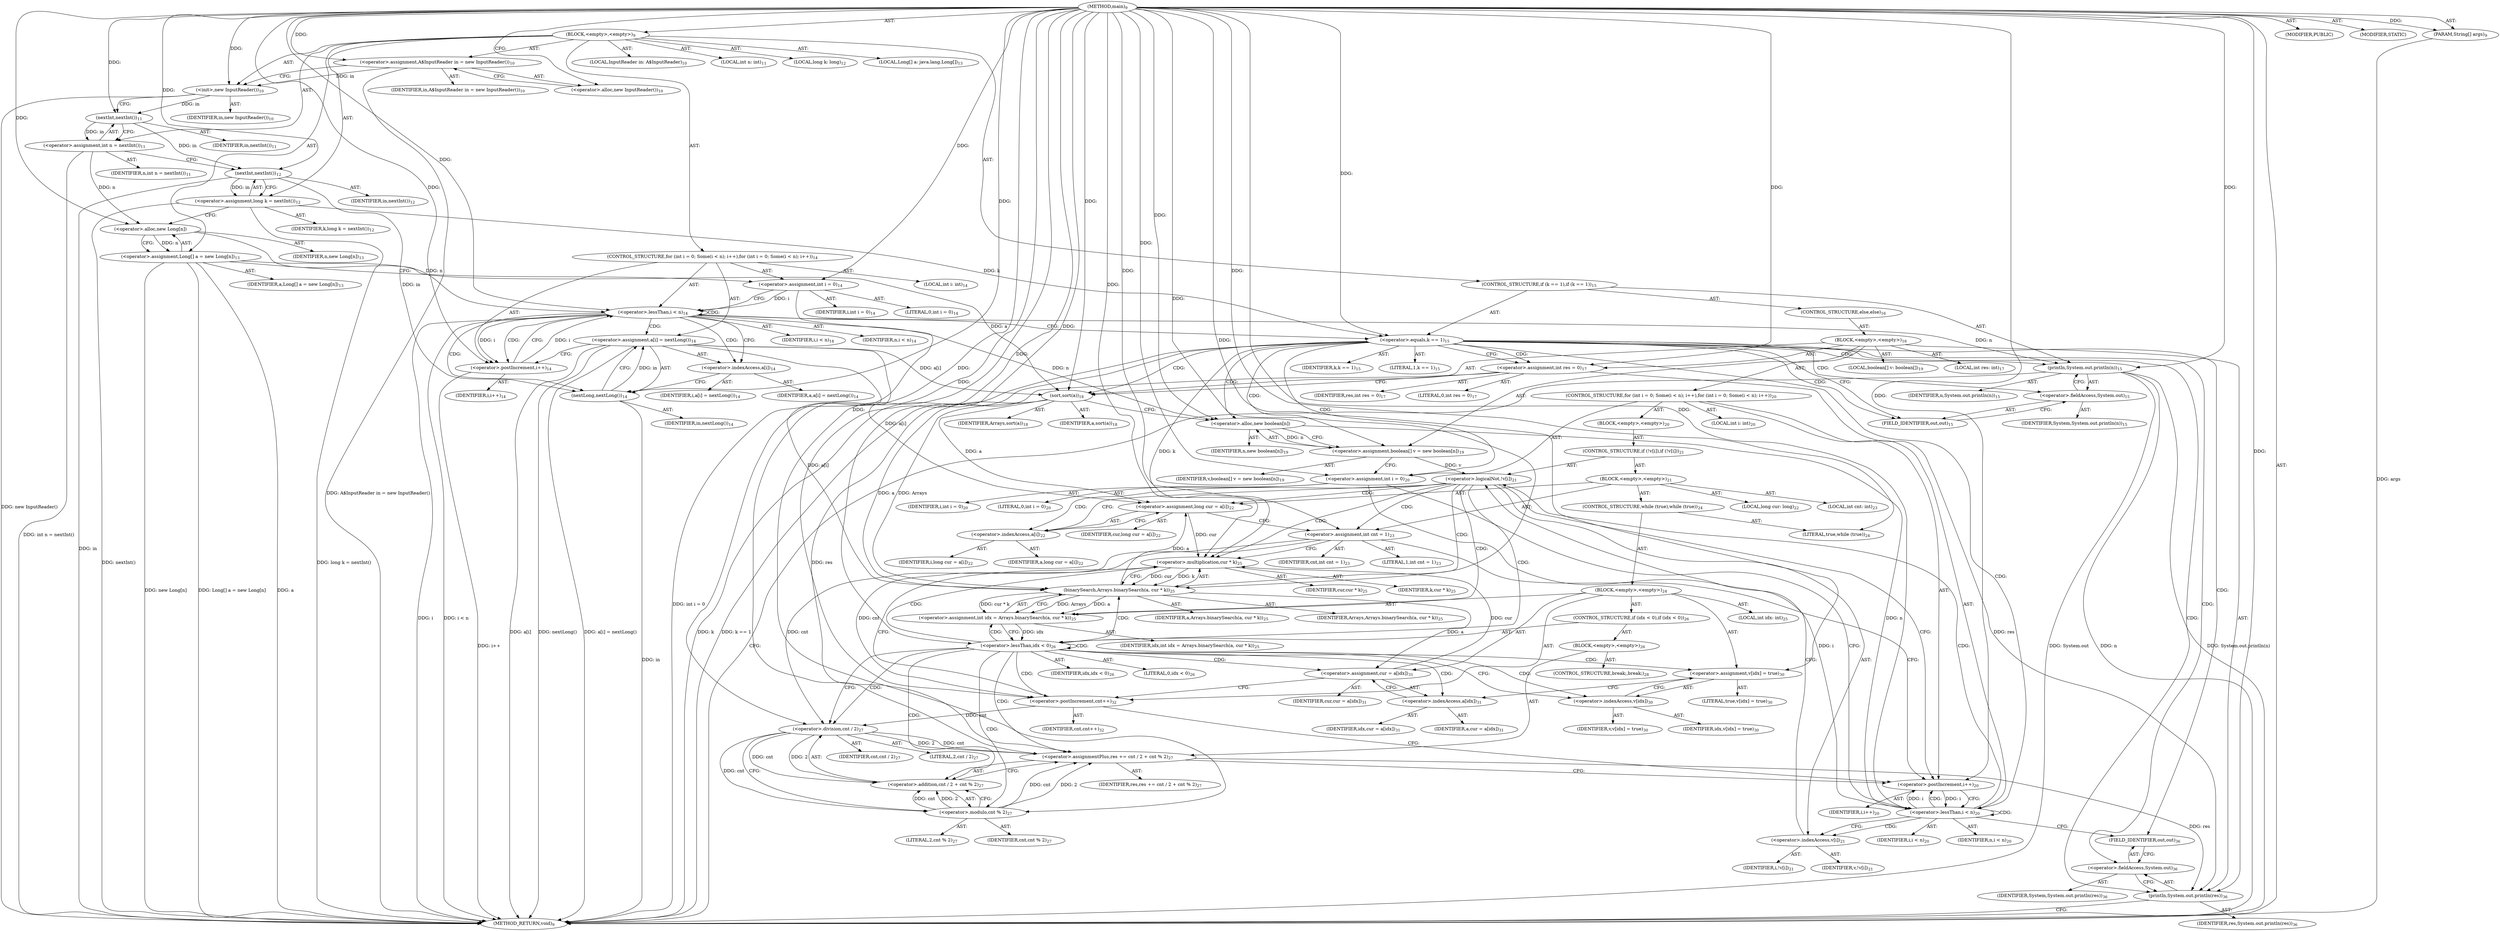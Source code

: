 digraph "main" {  
"31" [label = <(METHOD,main)<SUB>9</SUB>> ]
"32" [label = <(PARAM,String[] args)<SUB>9</SUB>> ]
"33" [label = <(BLOCK,&lt;empty&gt;,&lt;empty&gt;)<SUB>9</SUB>> ]
"4" [label = <(LOCAL,InputReader in: A$InputReader)<SUB>10</SUB>> ]
"34" [label = <(&lt;operator&gt;.assignment,A$InputReader in = new InputReader())<SUB>10</SUB>> ]
"35" [label = <(IDENTIFIER,in,A$InputReader in = new InputReader())<SUB>10</SUB>> ]
"36" [label = <(&lt;operator&gt;.alloc,new InputReader())<SUB>10</SUB>> ]
"37" [label = <(&lt;init&gt;,new InputReader())<SUB>10</SUB>> ]
"3" [label = <(IDENTIFIER,in,new InputReader())<SUB>10</SUB>> ]
"38" [label = <(LOCAL,int n: int)<SUB>11</SUB>> ]
"39" [label = <(&lt;operator&gt;.assignment,int n = nextInt())<SUB>11</SUB>> ]
"40" [label = <(IDENTIFIER,n,int n = nextInt())<SUB>11</SUB>> ]
"41" [label = <(nextInt,nextInt())<SUB>11</SUB>> ]
"42" [label = <(IDENTIFIER,in,nextInt())<SUB>11</SUB>> ]
"43" [label = <(LOCAL,long k: long)<SUB>12</SUB>> ]
"44" [label = <(&lt;operator&gt;.assignment,long k = nextInt())<SUB>12</SUB>> ]
"45" [label = <(IDENTIFIER,k,long k = nextInt())<SUB>12</SUB>> ]
"46" [label = <(nextInt,nextInt())<SUB>12</SUB>> ]
"47" [label = <(IDENTIFIER,in,nextInt())<SUB>12</SUB>> ]
"48" [label = <(LOCAL,Long[] a: java.lang.Long[])<SUB>13</SUB>> ]
"49" [label = <(&lt;operator&gt;.assignment,Long[] a = new Long[n])<SUB>13</SUB>> ]
"50" [label = <(IDENTIFIER,a,Long[] a = new Long[n])<SUB>13</SUB>> ]
"51" [label = <(&lt;operator&gt;.alloc,new Long[n])> ]
"52" [label = <(IDENTIFIER,n,new Long[n])<SUB>13</SUB>> ]
"53" [label = <(CONTROL_STRUCTURE,for (int i = 0; Some(i &lt; n); i++),for (int i = 0; Some(i &lt; n); i++))<SUB>14</SUB>> ]
"54" [label = <(LOCAL,int i: int)<SUB>14</SUB>> ]
"55" [label = <(&lt;operator&gt;.assignment,int i = 0)<SUB>14</SUB>> ]
"56" [label = <(IDENTIFIER,i,int i = 0)<SUB>14</SUB>> ]
"57" [label = <(LITERAL,0,int i = 0)<SUB>14</SUB>> ]
"58" [label = <(&lt;operator&gt;.lessThan,i &lt; n)<SUB>14</SUB>> ]
"59" [label = <(IDENTIFIER,i,i &lt; n)<SUB>14</SUB>> ]
"60" [label = <(IDENTIFIER,n,i &lt; n)<SUB>14</SUB>> ]
"61" [label = <(&lt;operator&gt;.postIncrement,i++)<SUB>14</SUB>> ]
"62" [label = <(IDENTIFIER,i,i++)<SUB>14</SUB>> ]
"63" [label = <(&lt;operator&gt;.assignment,a[i] = nextLong())<SUB>14</SUB>> ]
"64" [label = <(&lt;operator&gt;.indexAccess,a[i])<SUB>14</SUB>> ]
"65" [label = <(IDENTIFIER,a,a[i] = nextLong())<SUB>14</SUB>> ]
"66" [label = <(IDENTIFIER,i,a[i] = nextLong())<SUB>14</SUB>> ]
"67" [label = <(nextLong,nextLong())<SUB>14</SUB>> ]
"68" [label = <(IDENTIFIER,in,nextLong())<SUB>14</SUB>> ]
"69" [label = <(CONTROL_STRUCTURE,if (k == 1),if (k == 1))<SUB>15</SUB>> ]
"70" [label = <(&lt;operator&gt;.equals,k == 1)<SUB>15</SUB>> ]
"71" [label = <(IDENTIFIER,k,k == 1)<SUB>15</SUB>> ]
"72" [label = <(LITERAL,1,k == 1)<SUB>15</SUB>> ]
"73" [label = <(println,System.out.println(n))<SUB>15</SUB>> ]
"74" [label = <(&lt;operator&gt;.fieldAccess,System.out)<SUB>15</SUB>> ]
"75" [label = <(IDENTIFIER,System,System.out.println(n))<SUB>15</SUB>> ]
"76" [label = <(FIELD_IDENTIFIER,out,out)<SUB>15</SUB>> ]
"77" [label = <(IDENTIFIER,n,System.out.println(n))<SUB>15</SUB>> ]
"78" [label = <(CONTROL_STRUCTURE,else,else)<SUB>16</SUB>> ]
"79" [label = <(BLOCK,&lt;empty&gt;,&lt;empty&gt;)<SUB>16</SUB>> ]
"80" [label = <(LOCAL,int res: int)<SUB>17</SUB>> ]
"81" [label = <(&lt;operator&gt;.assignment,int res = 0)<SUB>17</SUB>> ]
"82" [label = <(IDENTIFIER,res,int res = 0)<SUB>17</SUB>> ]
"83" [label = <(LITERAL,0,int res = 0)<SUB>17</SUB>> ]
"84" [label = <(sort,sort(a))<SUB>18</SUB>> ]
"85" [label = <(IDENTIFIER,Arrays,sort(a))<SUB>18</SUB>> ]
"86" [label = <(IDENTIFIER,a,sort(a))<SUB>18</SUB>> ]
"87" [label = <(LOCAL,boolean[] v: boolean[])<SUB>19</SUB>> ]
"88" [label = <(&lt;operator&gt;.assignment,boolean[] v = new boolean[n])<SUB>19</SUB>> ]
"89" [label = <(IDENTIFIER,v,boolean[] v = new boolean[n])<SUB>19</SUB>> ]
"90" [label = <(&lt;operator&gt;.alloc,new boolean[n])> ]
"91" [label = <(IDENTIFIER,n,new boolean[n])<SUB>19</SUB>> ]
"92" [label = <(CONTROL_STRUCTURE,for (int i = 0; Some(i &lt; n); i++),for (int i = 0; Some(i &lt; n); i++))<SUB>20</SUB>> ]
"93" [label = <(LOCAL,int i: int)<SUB>20</SUB>> ]
"94" [label = <(&lt;operator&gt;.assignment,int i = 0)<SUB>20</SUB>> ]
"95" [label = <(IDENTIFIER,i,int i = 0)<SUB>20</SUB>> ]
"96" [label = <(LITERAL,0,int i = 0)<SUB>20</SUB>> ]
"97" [label = <(&lt;operator&gt;.lessThan,i &lt; n)<SUB>20</SUB>> ]
"98" [label = <(IDENTIFIER,i,i &lt; n)<SUB>20</SUB>> ]
"99" [label = <(IDENTIFIER,n,i &lt; n)<SUB>20</SUB>> ]
"100" [label = <(&lt;operator&gt;.postIncrement,i++)<SUB>20</SUB>> ]
"101" [label = <(IDENTIFIER,i,i++)<SUB>20</SUB>> ]
"102" [label = <(BLOCK,&lt;empty&gt;,&lt;empty&gt;)<SUB>20</SUB>> ]
"103" [label = <(CONTROL_STRUCTURE,if (!v[i]),if (!v[i]))<SUB>21</SUB>> ]
"104" [label = <(&lt;operator&gt;.logicalNot,!v[i])<SUB>21</SUB>> ]
"105" [label = <(&lt;operator&gt;.indexAccess,v[i])<SUB>21</SUB>> ]
"106" [label = <(IDENTIFIER,v,!v[i])<SUB>21</SUB>> ]
"107" [label = <(IDENTIFIER,i,!v[i])<SUB>21</SUB>> ]
"108" [label = <(BLOCK,&lt;empty&gt;,&lt;empty&gt;)<SUB>21</SUB>> ]
"109" [label = <(LOCAL,long cur: long)<SUB>22</SUB>> ]
"110" [label = <(&lt;operator&gt;.assignment,long cur = a[i])<SUB>22</SUB>> ]
"111" [label = <(IDENTIFIER,cur,long cur = a[i])<SUB>22</SUB>> ]
"112" [label = <(&lt;operator&gt;.indexAccess,a[i])<SUB>22</SUB>> ]
"113" [label = <(IDENTIFIER,a,long cur = a[i])<SUB>22</SUB>> ]
"114" [label = <(IDENTIFIER,i,long cur = a[i])<SUB>22</SUB>> ]
"115" [label = <(LOCAL,int cnt: int)<SUB>23</SUB>> ]
"116" [label = <(&lt;operator&gt;.assignment,int cnt = 1)<SUB>23</SUB>> ]
"117" [label = <(IDENTIFIER,cnt,int cnt = 1)<SUB>23</SUB>> ]
"118" [label = <(LITERAL,1,int cnt = 1)<SUB>23</SUB>> ]
"119" [label = <(CONTROL_STRUCTURE,while (true),while (true))<SUB>24</SUB>> ]
"120" [label = <(LITERAL,true,while (true))<SUB>24</SUB>> ]
"121" [label = <(BLOCK,&lt;empty&gt;,&lt;empty&gt;)<SUB>24</SUB>> ]
"122" [label = <(LOCAL,int idx: int)<SUB>25</SUB>> ]
"123" [label = <(&lt;operator&gt;.assignment,int idx = Arrays.binarySearch(a, cur * k))<SUB>25</SUB>> ]
"124" [label = <(IDENTIFIER,idx,int idx = Arrays.binarySearch(a, cur * k))<SUB>25</SUB>> ]
"125" [label = <(binarySearch,Arrays.binarySearch(a, cur * k))<SUB>25</SUB>> ]
"126" [label = <(IDENTIFIER,Arrays,Arrays.binarySearch(a, cur * k))<SUB>25</SUB>> ]
"127" [label = <(IDENTIFIER,a,Arrays.binarySearch(a, cur * k))<SUB>25</SUB>> ]
"128" [label = <(&lt;operator&gt;.multiplication,cur * k)<SUB>25</SUB>> ]
"129" [label = <(IDENTIFIER,cur,cur * k)<SUB>25</SUB>> ]
"130" [label = <(IDENTIFIER,k,cur * k)<SUB>25</SUB>> ]
"131" [label = <(CONTROL_STRUCTURE,if (idx &lt; 0),if (idx &lt; 0))<SUB>26</SUB>> ]
"132" [label = <(&lt;operator&gt;.lessThan,idx &lt; 0)<SUB>26</SUB>> ]
"133" [label = <(IDENTIFIER,idx,idx &lt; 0)<SUB>26</SUB>> ]
"134" [label = <(LITERAL,0,idx &lt; 0)<SUB>26</SUB>> ]
"135" [label = <(BLOCK,&lt;empty&gt;,&lt;empty&gt;)<SUB>26</SUB>> ]
"136" [label = <(&lt;operator&gt;.assignmentPlus,res += cnt / 2 + cnt % 2)<SUB>27</SUB>> ]
"137" [label = <(IDENTIFIER,res,res += cnt / 2 + cnt % 2)<SUB>27</SUB>> ]
"138" [label = <(&lt;operator&gt;.addition,cnt / 2 + cnt % 2)<SUB>27</SUB>> ]
"139" [label = <(&lt;operator&gt;.division,cnt / 2)<SUB>27</SUB>> ]
"140" [label = <(IDENTIFIER,cnt,cnt / 2)<SUB>27</SUB>> ]
"141" [label = <(LITERAL,2,cnt / 2)<SUB>27</SUB>> ]
"142" [label = <(&lt;operator&gt;.modulo,cnt % 2)<SUB>27</SUB>> ]
"143" [label = <(IDENTIFIER,cnt,cnt % 2)<SUB>27</SUB>> ]
"144" [label = <(LITERAL,2,cnt % 2)<SUB>27</SUB>> ]
"145" [label = <(CONTROL_STRUCTURE,break;,break;)<SUB>28</SUB>> ]
"146" [label = <(&lt;operator&gt;.assignment,v[idx] = true)<SUB>30</SUB>> ]
"147" [label = <(&lt;operator&gt;.indexAccess,v[idx])<SUB>30</SUB>> ]
"148" [label = <(IDENTIFIER,v,v[idx] = true)<SUB>30</SUB>> ]
"149" [label = <(IDENTIFIER,idx,v[idx] = true)<SUB>30</SUB>> ]
"150" [label = <(LITERAL,true,v[idx] = true)<SUB>30</SUB>> ]
"151" [label = <(&lt;operator&gt;.assignment,cur = a[idx])<SUB>31</SUB>> ]
"152" [label = <(IDENTIFIER,cur,cur = a[idx])<SUB>31</SUB>> ]
"153" [label = <(&lt;operator&gt;.indexAccess,a[idx])<SUB>31</SUB>> ]
"154" [label = <(IDENTIFIER,a,cur = a[idx])<SUB>31</SUB>> ]
"155" [label = <(IDENTIFIER,idx,cur = a[idx])<SUB>31</SUB>> ]
"156" [label = <(&lt;operator&gt;.postIncrement,cnt++)<SUB>32</SUB>> ]
"157" [label = <(IDENTIFIER,cnt,cnt++)<SUB>32</SUB>> ]
"158" [label = <(println,System.out.println(res))<SUB>36</SUB>> ]
"159" [label = <(&lt;operator&gt;.fieldAccess,System.out)<SUB>36</SUB>> ]
"160" [label = <(IDENTIFIER,System,System.out.println(res))<SUB>36</SUB>> ]
"161" [label = <(FIELD_IDENTIFIER,out,out)<SUB>36</SUB>> ]
"162" [label = <(IDENTIFIER,res,System.out.println(res))<SUB>36</SUB>> ]
"163" [label = <(MODIFIER,PUBLIC)> ]
"164" [label = <(MODIFIER,STATIC)> ]
"165" [label = <(METHOD_RETURN,void)<SUB>9</SUB>> ]
  "31" -> "32"  [ label = "AST: "] 
  "31" -> "33"  [ label = "AST: "] 
  "31" -> "163"  [ label = "AST: "] 
  "31" -> "164"  [ label = "AST: "] 
  "31" -> "165"  [ label = "AST: "] 
  "33" -> "4"  [ label = "AST: "] 
  "33" -> "34"  [ label = "AST: "] 
  "33" -> "37"  [ label = "AST: "] 
  "33" -> "38"  [ label = "AST: "] 
  "33" -> "39"  [ label = "AST: "] 
  "33" -> "43"  [ label = "AST: "] 
  "33" -> "44"  [ label = "AST: "] 
  "33" -> "48"  [ label = "AST: "] 
  "33" -> "49"  [ label = "AST: "] 
  "33" -> "53"  [ label = "AST: "] 
  "33" -> "69"  [ label = "AST: "] 
  "34" -> "35"  [ label = "AST: "] 
  "34" -> "36"  [ label = "AST: "] 
  "37" -> "3"  [ label = "AST: "] 
  "39" -> "40"  [ label = "AST: "] 
  "39" -> "41"  [ label = "AST: "] 
  "41" -> "42"  [ label = "AST: "] 
  "44" -> "45"  [ label = "AST: "] 
  "44" -> "46"  [ label = "AST: "] 
  "46" -> "47"  [ label = "AST: "] 
  "49" -> "50"  [ label = "AST: "] 
  "49" -> "51"  [ label = "AST: "] 
  "51" -> "52"  [ label = "AST: "] 
  "53" -> "54"  [ label = "AST: "] 
  "53" -> "55"  [ label = "AST: "] 
  "53" -> "58"  [ label = "AST: "] 
  "53" -> "61"  [ label = "AST: "] 
  "53" -> "63"  [ label = "AST: "] 
  "55" -> "56"  [ label = "AST: "] 
  "55" -> "57"  [ label = "AST: "] 
  "58" -> "59"  [ label = "AST: "] 
  "58" -> "60"  [ label = "AST: "] 
  "61" -> "62"  [ label = "AST: "] 
  "63" -> "64"  [ label = "AST: "] 
  "63" -> "67"  [ label = "AST: "] 
  "64" -> "65"  [ label = "AST: "] 
  "64" -> "66"  [ label = "AST: "] 
  "67" -> "68"  [ label = "AST: "] 
  "69" -> "70"  [ label = "AST: "] 
  "69" -> "73"  [ label = "AST: "] 
  "69" -> "78"  [ label = "AST: "] 
  "70" -> "71"  [ label = "AST: "] 
  "70" -> "72"  [ label = "AST: "] 
  "73" -> "74"  [ label = "AST: "] 
  "73" -> "77"  [ label = "AST: "] 
  "74" -> "75"  [ label = "AST: "] 
  "74" -> "76"  [ label = "AST: "] 
  "78" -> "79"  [ label = "AST: "] 
  "79" -> "80"  [ label = "AST: "] 
  "79" -> "81"  [ label = "AST: "] 
  "79" -> "84"  [ label = "AST: "] 
  "79" -> "87"  [ label = "AST: "] 
  "79" -> "88"  [ label = "AST: "] 
  "79" -> "92"  [ label = "AST: "] 
  "79" -> "158"  [ label = "AST: "] 
  "81" -> "82"  [ label = "AST: "] 
  "81" -> "83"  [ label = "AST: "] 
  "84" -> "85"  [ label = "AST: "] 
  "84" -> "86"  [ label = "AST: "] 
  "88" -> "89"  [ label = "AST: "] 
  "88" -> "90"  [ label = "AST: "] 
  "90" -> "91"  [ label = "AST: "] 
  "92" -> "93"  [ label = "AST: "] 
  "92" -> "94"  [ label = "AST: "] 
  "92" -> "97"  [ label = "AST: "] 
  "92" -> "100"  [ label = "AST: "] 
  "92" -> "102"  [ label = "AST: "] 
  "94" -> "95"  [ label = "AST: "] 
  "94" -> "96"  [ label = "AST: "] 
  "97" -> "98"  [ label = "AST: "] 
  "97" -> "99"  [ label = "AST: "] 
  "100" -> "101"  [ label = "AST: "] 
  "102" -> "103"  [ label = "AST: "] 
  "103" -> "104"  [ label = "AST: "] 
  "103" -> "108"  [ label = "AST: "] 
  "104" -> "105"  [ label = "AST: "] 
  "105" -> "106"  [ label = "AST: "] 
  "105" -> "107"  [ label = "AST: "] 
  "108" -> "109"  [ label = "AST: "] 
  "108" -> "110"  [ label = "AST: "] 
  "108" -> "115"  [ label = "AST: "] 
  "108" -> "116"  [ label = "AST: "] 
  "108" -> "119"  [ label = "AST: "] 
  "110" -> "111"  [ label = "AST: "] 
  "110" -> "112"  [ label = "AST: "] 
  "112" -> "113"  [ label = "AST: "] 
  "112" -> "114"  [ label = "AST: "] 
  "116" -> "117"  [ label = "AST: "] 
  "116" -> "118"  [ label = "AST: "] 
  "119" -> "120"  [ label = "AST: "] 
  "119" -> "121"  [ label = "AST: "] 
  "121" -> "122"  [ label = "AST: "] 
  "121" -> "123"  [ label = "AST: "] 
  "121" -> "131"  [ label = "AST: "] 
  "121" -> "146"  [ label = "AST: "] 
  "121" -> "151"  [ label = "AST: "] 
  "121" -> "156"  [ label = "AST: "] 
  "123" -> "124"  [ label = "AST: "] 
  "123" -> "125"  [ label = "AST: "] 
  "125" -> "126"  [ label = "AST: "] 
  "125" -> "127"  [ label = "AST: "] 
  "125" -> "128"  [ label = "AST: "] 
  "128" -> "129"  [ label = "AST: "] 
  "128" -> "130"  [ label = "AST: "] 
  "131" -> "132"  [ label = "AST: "] 
  "131" -> "135"  [ label = "AST: "] 
  "132" -> "133"  [ label = "AST: "] 
  "132" -> "134"  [ label = "AST: "] 
  "135" -> "136"  [ label = "AST: "] 
  "135" -> "145"  [ label = "AST: "] 
  "136" -> "137"  [ label = "AST: "] 
  "136" -> "138"  [ label = "AST: "] 
  "138" -> "139"  [ label = "AST: "] 
  "138" -> "142"  [ label = "AST: "] 
  "139" -> "140"  [ label = "AST: "] 
  "139" -> "141"  [ label = "AST: "] 
  "142" -> "143"  [ label = "AST: "] 
  "142" -> "144"  [ label = "AST: "] 
  "146" -> "147"  [ label = "AST: "] 
  "146" -> "150"  [ label = "AST: "] 
  "147" -> "148"  [ label = "AST: "] 
  "147" -> "149"  [ label = "AST: "] 
  "151" -> "152"  [ label = "AST: "] 
  "151" -> "153"  [ label = "AST: "] 
  "153" -> "154"  [ label = "AST: "] 
  "153" -> "155"  [ label = "AST: "] 
  "156" -> "157"  [ label = "AST: "] 
  "158" -> "159"  [ label = "AST: "] 
  "158" -> "162"  [ label = "AST: "] 
  "159" -> "160"  [ label = "AST: "] 
  "159" -> "161"  [ label = "AST: "] 
  "34" -> "37"  [ label = "CFG: "] 
  "37" -> "41"  [ label = "CFG: "] 
  "39" -> "46"  [ label = "CFG: "] 
  "44" -> "51"  [ label = "CFG: "] 
  "49" -> "55"  [ label = "CFG: "] 
  "36" -> "34"  [ label = "CFG: "] 
  "41" -> "39"  [ label = "CFG: "] 
  "46" -> "44"  [ label = "CFG: "] 
  "51" -> "49"  [ label = "CFG: "] 
  "55" -> "58"  [ label = "CFG: "] 
  "58" -> "64"  [ label = "CFG: "] 
  "58" -> "70"  [ label = "CFG: "] 
  "61" -> "58"  [ label = "CFG: "] 
  "63" -> "61"  [ label = "CFG: "] 
  "70" -> "76"  [ label = "CFG: "] 
  "70" -> "81"  [ label = "CFG: "] 
  "73" -> "165"  [ label = "CFG: "] 
  "64" -> "67"  [ label = "CFG: "] 
  "67" -> "63"  [ label = "CFG: "] 
  "74" -> "73"  [ label = "CFG: "] 
  "76" -> "74"  [ label = "CFG: "] 
  "81" -> "84"  [ label = "CFG: "] 
  "84" -> "90"  [ label = "CFG: "] 
  "88" -> "94"  [ label = "CFG: "] 
  "158" -> "165"  [ label = "CFG: "] 
  "90" -> "88"  [ label = "CFG: "] 
  "94" -> "97"  [ label = "CFG: "] 
  "97" -> "105"  [ label = "CFG: "] 
  "97" -> "161"  [ label = "CFG: "] 
  "100" -> "97"  [ label = "CFG: "] 
  "159" -> "158"  [ label = "CFG: "] 
  "161" -> "159"  [ label = "CFG: "] 
  "104" -> "112"  [ label = "CFG: "] 
  "104" -> "100"  [ label = "CFG: "] 
  "105" -> "104"  [ label = "CFG: "] 
  "110" -> "116"  [ label = "CFG: "] 
  "116" -> "128"  [ label = "CFG: "] 
  "116" -> "100"  [ label = "CFG: "] 
  "112" -> "110"  [ label = "CFG: "] 
  "123" -> "132"  [ label = "CFG: "] 
  "146" -> "153"  [ label = "CFG: "] 
  "151" -> "156"  [ label = "CFG: "] 
  "156" -> "128"  [ label = "CFG: "] 
  "156" -> "100"  [ label = "CFG: "] 
  "125" -> "123"  [ label = "CFG: "] 
  "132" -> "139"  [ label = "CFG: "] 
  "132" -> "147"  [ label = "CFG: "] 
  "147" -> "146"  [ label = "CFG: "] 
  "153" -> "151"  [ label = "CFG: "] 
  "128" -> "125"  [ label = "CFG: "] 
  "136" -> "100"  [ label = "CFG: "] 
  "138" -> "136"  [ label = "CFG: "] 
  "139" -> "142"  [ label = "CFG: "] 
  "142" -> "138"  [ label = "CFG: "] 
  "31" -> "36"  [ label = "CFG: "] 
  "32" -> "165"  [ label = "DDG: args"] 
  "34" -> "165"  [ label = "DDG: A$InputReader in = new InputReader()"] 
  "37" -> "165"  [ label = "DDG: new InputReader()"] 
  "39" -> "165"  [ label = "DDG: int n = nextInt()"] 
  "46" -> "165"  [ label = "DDG: in"] 
  "44" -> "165"  [ label = "DDG: nextInt()"] 
  "44" -> "165"  [ label = "DDG: long k = nextInt()"] 
  "49" -> "165"  [ label = "DDG: a"] 
  "49" -> "165"  [ label = "DDG: new Long[n]"] 
  "49" -> "165"  [ label = "DDG: Long[] a = new Long[n]"] 
  "55" -> "165"  [ label = "DDG: int i = 0"] 
  "58" -> "165"  [ label = "DDG: i"] 
  "58" -> "165"  [ label = "DDG: i &lt; n"] 
  "70" -> "165"  [ label = "DDG: k"] 
  "70" -> "165"  [ label = "DDG: k == 1"] 
  "73" -> "165"  [ label = "DDG: System.out"] 
  "73" -> "165"  [ label = "DDG: n"] 
  "73" -> "165"  [ label = "DDG: System.out.println(n)"] 
  "63" -> "165"  [ label = "DDG: a[i]"] 
  "67" -> "165"  [ label = "DDG: in"] 
  "63" -> "165"  [ label = "DDG: nextLong()"] 
  "63" -> "165"  [ label = "DDG: a[i] = nextLong()"] 
  "61" -> "165"  [ label = "DDG: i++"] 
  "31" -> "32"  [ label = "DDG: "] 
  "31" -> "34"  [ label = "DDG: "] 
  "41" -> "39"  [ label = "DDG: in"] 
  "46" -> "44"  [ label = "DDG: in"] 
  "51" -> "49"  [ label = "DDG: n"] 
  "34" -> "37"  [ label = "DDG: in"] 
  "31" -> "37"  [ label = "DDG: "] 
  "31" -> "55"  [ label = "DDG: "] 
  "67" -> "63"  [ label = "DDG: in"] 
  "37" -> "41"  [ label = "DDG: in"] 
  "31" -> "41"  [ label = "DDG: "] 
  "41" -> "46"  [ label = "DDG: in"] 
  "31" -> "46"  [ label = "DDG: "] 
  "39" -> "51"  [ label = "DDG: n"] 
  "31" -> "51"  [ label = "DDG: "] 
  "55" -> "58"  [ label = "DDG: i"] 
  "61" -> "58"  [ label = "DDG: i"] 
  "31" -> "58"  [ label = "DDG: "] 
  "51" -> "58"  [ label = "DDG: n"] 
  "58" -> "61"  [ label = "DDG: i"] 
  "31" -> "61"  [ label = "DDG: "] 
  "44" -> "70"  [ label = "DDG: k"] 
  "31" -> "70"  [ label = "DDG: "] 
  "58" -> "73"  [ label = "DDG: n"] 
  "31" -> "73"  [ label = "DDG: "] 
  "46" -> "67"  [ label = "DDG: in"] 
  "31" -> "67"  [ label = "DDG: "] 
  "31" -> "81"  [ label = "DDG: "] 
  "90" -> "88"  [ label = "DDG: n"] 
  "31" -> "84"  [ label = "DDG: "] 
  "49" -> "84"  [ label = "DDG: a"] 
  "63" -> "84"  [ label = "DDG: a[i]"] 
  "31" -> "94"  [ label = "DDG: "] 
  "81" -> "158"  [ label = "DDG: res"] 
  "136" -> "158"  [ label = "DDG: res"] 
  "31" -> "158"  [ label = "DDG: "] 
  "58" -> "90"  [ label = "DDG: n"] 
  "31" -> "90"  [ label = "DDG: "] 
  "94" -> "97"  [ label = "DDG: i"] 
  "100" -> "97"  [ label = "DDG: i"] 
  "31" -> "97"  [ label = "DDG: "] 
  "90" -> "97"  [ label = "DDG: n"] 
  "97" -> "100"  [ label = "DDG: i"] 
  "31" -> "100"  [ label = "DDG: "] 
  "88" -> "104"  [ label = "DDG: v"] 
  "84" -> "110"  [ label = "DDG: a"] 
  "125" -> "110"  [ label = "DDG: a"] 
  "63" -> "110"  [ label = "DDG: a[i]"] 
  "31" -> "116"  [ label = "DDG: "] 
  "31" -> "120"  [ label = "DDG: "] 
  "125" -> "123"  [ label = "DDG: Arrays"] 
  "125" -> "123"  [ label = "DDG: a"] 
  "125" -> "123"  [ label = "DDG: cur * k"] 
  "31" -> "146"  [ label = "DDG: "] 
  "125" -> "151"  [ label = "DDG: a"] 
  "116" -> "156"  [ label = "DDG: cnt"] 
  "31" -> "156"  [ label = "DDG: "] 
  "84" -> "125"  [ label = "DDG: Arrays"] 
  "31" -> "125"  [ label = "DDG: "] 
  "84" -> "125"  [ label = "DDG: a"] 
  "63" -> "125"  [ label = "DDG: a[i]"] 
  "128" -> "125"  [ label = "DDG: cur"] 
  "128" -> "125"  [ label = "DDG: k"] 
  "123" -> "132"  [ label = "DDG: idx"] 
  "31" -> "132"  [ label = "DDG: "] 
  "139" -> "136"  [ label = "DDG: cnt"] 
  "139" -> "136"  [ label = "DDG: 2"] 
  "142" -> "136"  [ label = "DDG: cnt"] 
  "142" -> "136"  [ label = "DDG: 2"] 
  "110" -> "128"  [ label = "DDG: cur"] 
  "151" -> "128"  [ label = "DDG: cur"] 
  "31" -> "128"  [ label = "DDG: "] 
  "70" -> "128"  [ label = "DDG: k"] 
  "81" -> "136"  [ label = "DDG: res"] 
  "31" -> "136"  [ label = "DDG: "] 
  "139" -> "138"  [ label = "DDG: cnt"] 
  "139" -> "138"  [ label = "DDG: 2"] 
  "142" -> "138"  [ label = "DDG: cnt"] 
  "142" -> "138"  [ label = "DDG: 2"] 
  "116" -> "139"  [ label = "DDG: cnt"] 
  "156" -> "139"  [ label = "DDG: cnt"] 
  "31" -> "139"  [ label = "DDG: "] 
  "139" -> "142"  [ label = "DDG: cnt"] 
  "31" -> "142"  [ label = "DDG: "] 
  "58" -> "64"  [ label = "CDG: "] 
  "58" -> "67"  [ label = "CDG: "] 
  "58" -> "58"  [ label = "CDG: "] 
  "58" -> "61"  [ label = "CDG: "] 
  "58" -> "63"  [ label = "CDG: "] 
  "70" -> "94"  [ label = "CDG: "] 
  "70" -> "73"  [ label = "CDG: "] 
  "70" -> "81"  [ label = "CDG: "] 
  "70" -> "161"  [ label = "CDG: "] 
  "70" -> "84"  [ label = "CDG: "] 
  "70" -> "74"  [ label = "CDG: "] 
  "70" -> "76"  [ label = "CDG: "] 
  "70" -> "159"  [ label = "CDG: "] 
  "70" -> "97"  [ label = "CDG: "] 
  "70" -> "90"  [ label = "CDG: "] 
  "70" -> "88"  [ label = "CDG: "] 
  "70" -> "158"  [ label = "CDG: "] 
  "97" -> "104"  [ label = "CDG: "] 
  "97" -> "97"  [ label = "CDG: "] 
  "97" -> "105"  [ label = "CDG: "] 
  "97" -> "100"  [ label = "CDG: "] 
  "104" -> "116"  [ label = "CDG: "] 
  "104" -> "112"  [ label = "CDG: "] 
  "104" -> "110"  [ label = "CDG: "] 
  "104" -> "128"  [ label = "CDG: "] 
  "104" -> "132"  [ label = "CDG: "] 
  "104" -> "123"  [ label = "CDG: "] 
  "104" -> "125"  [ label = "CDG: "] 
  "132" -> "136"  [ label = "CDG: "] 
  "132" -> "146"  [ label = "CDG: "] 
  "132" -> "142"  [ label = "CDG: "] 
  "132" -> "151"  [ label = "CDG: "] 
  "132" -> "153"  [ label = "CDG: "] 
  "132" -> "138"  [ label = "CDG: "] 
  "132" -> "147"  [ label = "CDG: "] 
  "132" -> "139"  [ label = "CDG: "] 
  "132" -> "156"  [ label = "CDG: "] 
  "132" -> "128"  [ label = "CDG: "] 
  "132" -> "132"  [ label = "CDG: "] 
  "132" -> "123"  [ label = "CDG: "] 
  "132" -> "125"  [ label = "CDG: "] 
}
